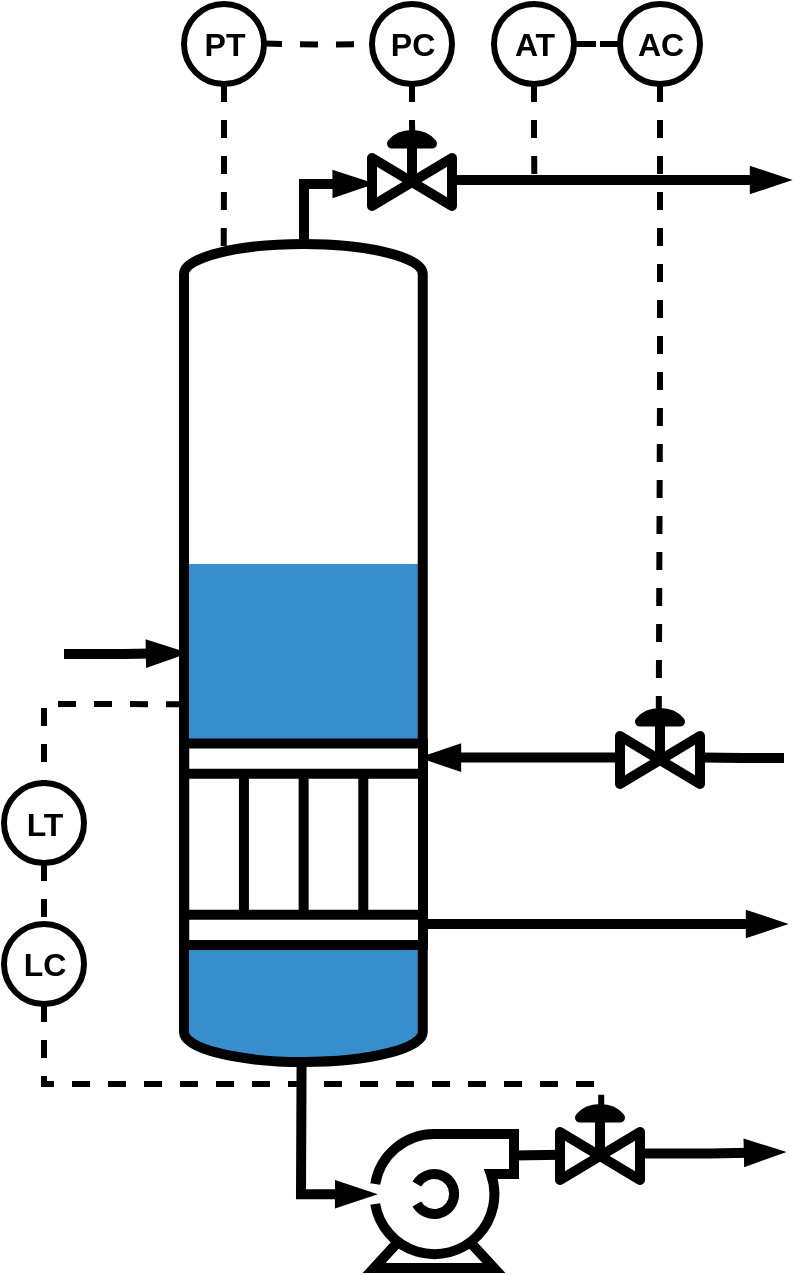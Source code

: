 <mxfile version="27.0.9" pages="2">
  <diagram name="Page-1" id="mZOD_tnza1Ey7wqmkClK">
    <mxGraphModel dx="1481" dy="1287" grid="1" gridSize="1" guides="1" tooltips="1" connect="1" arrows="1" fold="1" page="1" pageScale="1" pageWidth="827" pageHeight="1169" math="0" shadow="0">
      <root>
        <mxCell id="0" />
        <mxCell id="1" parent="0" />
        <mxCell id="ZpsFax3At80h3cH-HfD2-17" value="" style="verticalLabelPosition=bottom;outlineConnect=0;align=center;dashed=0;html=1;verticalAlign=top;shape=mxgraph.pid2misc.column;columnType=common;strokeWidth=5;fillColor=#388ECC;strokeColor=none;" parent="1" vertex="1">
          <mxGeometry x="300" y="500" width="119.37" height="239" as="geometry" />
        </mxCell>
        <mxCell id="ZpsFax3At80h3cH-HfD2-18" value="" style="rounded=1;whiteSpace=wrap;html=1;absoluteArcSize=1;arcSize=0;strokeWidth=5;fillColor=#388ECC;strokeColor=none;" parent="1" vertex="1">
          <mxGeometry x="300" y="490" width="120" height="30" as="geometry" />
        </mxCell>
        <mxCell id="ZpsFax3At80h3cH-HfD2-1" value="" style="verticalLabelPosition=bottom;outlineConnect=0;align=center;dashed=0;html=1;verticalAlign=top;shape=mxgraph.pid2misc.column;columnType=common;strokeWidth=5;fillColor=none;" parent="1" vertex="1">
          <mxGeometry x="300" y="330" width="119.37" height="409" as="geometry" />
        </mxCell>
        <mxCell id="mlmWYDQaAf5w4Bjc56NV-6" value="" style="endArrow=none;html=1;rounded=0;endFill=1;strokeWidth=5;exitX=0.998;exitY=0.16;exitDx=0;exitDy=0;exitPerimeter=0;entryX=0.025;entryY=0.683;entryDx=0;entryDy=0;entryPerimeter=0;startFill=0;" parent="1" source="ZpsFax3At80h3cH-HfD2-4" edge="1" target="ZpsFax3At80h3cH-HfD2-38">
          <mxGeometry width="50" height="50" relative="1" as="geometry">
            <mxPoint x="545.3" y="783.978" as="sourcePoint" />
            <mxPoint x="560" y="785" as="targetPoint" />
            <Array as="points" />
          </mxGeometry>
        </mxCell>
        <mxCell id="ZpsFax3At80h3cH-HfD2-3" value="" style="shape=mxgraph.pid.heat_exchangers.heat_exchanger_(straight_tubes);html=1;pointerEvents=1;align=center;verticalLabelPosition=bottom;verticalAlign=top;dashed=0;strokeWidth=5;rotation=90;" parent="1" vertex="1">
          <mxGeometry x="309.44" y="570.45" width="100.75" height="119.37" as="geometry" />
        </mxCell>
        <mxCell id="ZpsFax3At80h3cH-HfD2-4" value="" style="shape=mxgraph.pid.pumps.centrifugal_pump_1;html=1;pointerEvents=1;align=center;verticalLabelPosition=bottom;verticalAlign=top;dashed=0;strokeWidth=5;fillColor=none;" parent="1" vertex="1">
          <mxGeometry x="395" y="775" width="70" height="67" as="geometry" />
        </mxCell>
        <mxCell id="ZpsFax3At80h3cH-HfD2-6" value="" style="endArrow=blockThin;html=1;rounded=0;endFill=1;strokeWidth=5;entryX=0.07;entryY=0;entryDx=0;entryDy=0;entryPerimeter=0;edgeStyle=elbowEdgeStyle;exitX=-0.04;exitY=0.67;exitDx=0;exitDy=0;exitPerimeter=0;" parent="1" target="ZpsFax3At80h3cH-HfD2-3" edge="1" source="ZpsFax3At80h3cH-HfD2-29">
          <mxGeometry width="50" height="50" relative="1" as="geometry">
            <mxPoint x="560" y="587" as="sourcePoint" />
            <mxPoint x="423" y="544.72" as="targetPoint" />
          </mxGeometry>
        </mxCell>
        <mxCell id="ZpsFax3At80h3cH-HfD2-7" value="" style="endArrow=blockThin;html=1;rounded=0;endFill=1;strokeWidth=5;" parent="1" edge="1">
          <mxGeometry width="50" height="50" relative="1" as="geometry">
            <mxPoint x="419.37" y="670" as="sourcePoint" />
            <mxPoint x="600" y="670" as="targetPoint" />
            <Array as="points" />
          </mxGeometry>
        </mxCell>
        <mxCell id="ZpsFax3At80h3cH-HfD2-8" value="" style="endArrow=blockThin;html=1;rounded=0;endFill=1;strokeWidth=5;entryX=-0.006;entryY=0.45;entryDx=0;entryDy=0;entryPerimeter=0;" parent="1" source="ZpsFax3At80h3cH-HfD2-1" target="ZpsFax3At80h3cH-HfD2-4" edge="1">
          <mxGeometry width="50" height="50" relative="1" as="geometry">
            <mxPoint x="358" y="749.0" as="sourcePoint" />
            <mxPoint x="389.312" y="804.758" as="targetPoint" />
            <Array as="points">
              <mxPoint x="358.5" y="805.07" />
            </Array>
          </mxGeometry>
        </mxCell>
        <mxCell id="ZpsFax3At80h3cH-HfD2-10" value="" style="endArrow=blockThin;html=1;rounded=0;endFill=1;strokeWidth=5;entryX=-0.017;entryY=0.723;entryDx=0;entryDy=0;entryPerimeter=0;" parent="1" edge="1" target="ZpsFax3At80h3cH-HfD2-37">
          <mxGeometry width="50" height="50" relative="1" as="geometry">
            <mxPoint x="360" y="330" as="sourcePoint" />
            <mxPoint x="560" y="300" as="targetPoint" />
            <Array as="points">
              <mxPoint x="360" y="300" />
            </Array>
          </mxGeometry>
        </mxCell>
        <mxCell id="ZpsFax3At80h3cH-HfD2-19" value="" style="endArrow=blockThin;html=1;rounded=0;endFill=1;strokeWidth=5;edgeStyle=elbowEdgeStyle;" parent="1" target="ZpsFax3At80h3cH-HfD2-1" edge="1">
          <mxGeometry width="50" height="50" relative="1" as="geometry">
            <mxPoint x="240" y="535" as="sourcePoint" />
            <mxPoint x="110" y="440" as="targetPoint" />
          </mxGeometry>
        </mxCell>
        <mxCell id="ZpsFax3At80h3cH-HfD2-29" value="" style="verticalLabelPosition=bottom;align=center;html=1;verticalAlign=top;pointerEvents=1;dashed=0;shape=mxgraph.pid2valves.valve;valveType=gate;actuator=diaph;strokeWidth=5;fillColor=none;" parent="1" vertex="1">
          <mxGeometry x="518" y="560" width="40" height="40" as="geometry" />
        </mxCell>
        <mxCell id="ZpsFax3At80h3cH-HfD2-36" style="edgeStyle=orthogonalEdgeStyle;rounded=0;orthogonalLoop=1;jettySize=auto;html=1;exitX=0.5;exitY=1;exitDx=0;exitDy=0;exitPerimeter=0;fontFamily=Helvetica;fontSize=45;fontColor=default;endArrow=none;endFill=0;dashed=1;strokeWidth=3;" parent="1" source="ZpsFax3At80h3cH-HfD2-32" edge="1">
          <mxGeometry relative="1" as="geometry">
            <mxPoint x="475.2" y="300" as="targetPoint" />
          </mxGeometry>
        </mxCell>
        <mxCell id="ZpsFax3At80h3cH-HfD2-32" value="AT" style="dashed=0;outlineConnect=0;align=center;html=1;shape=mxgraph.pid.engines.electric_motor;fontSize=16;strokeColor=default;strokeWidth=3;verticalAlign=middle;fontFamily=Helvetica;fontColor=default;fillColor=none;fontStyle=1" parent="1" vertex="1">
          <mxGeometry x="455" y="210" width="40" height="40" as="geometry" />
        </mxCell>
        <mxCell id="ZpsFax3At80h3cH-HfD2-35" style="edgeStyle=orthogonalEdgeStyle;rounded=0;orthogonalLoop=1;jettySize=auto;html=1;exitX=0.5;exitY=1;exitDx=0;exitDy=0;exitPerimeter=0;fontFamily=Helvetica;fontSize=45;fontColor=default;entryX=0.485;entryY=0.06;entryDx=0;entryDy=0;entryPerimeter=0;endArrow=none;endFill=0;dashed=1;strokeWidth=3;" parent="1" source="ZpsFax3At80h3cH-HfD2-33" target="ZpsFax3At80h3cH-HfD2-29" edge="1">
          <mxGeometry relative="1" as="geometry">
            <mxPoint x="670" y="580" as="targetPoint" />
          </mxGeometry>
        </mxCell>
        <mxCell id="ZpsFax3At80h3cH-HfD2-33" value="AC" style="dashed=0;outlineConnect=0;align=center;html=1;shape=mxgraph.pid.engines.electric_motor;fontSize=16;strokeColor=default;strokeWidth=3;verticalAlign=middle;fontFamily=Helvetica;fontColor=default;fillColor=none;fontStyle=1" parent="1" vertex="1">
          <mxGeometry x="518" y="210" width="40" height="40" as="geometry" />
        </mxCell>
        <mxCell id="ZpsFax3At80h3cH-HfD2-34" style="edgeStyle=orthogonalEdgeStyle;rounded=0;orthogonalLoop=1;jettySize=auto;html=1;entryX=0;entryY=0.5;entryDx=0;entryDy=0;entryPerimeter=0;fontFamily=Helvetica;fontSize=45;fontColor=default;endArrow=none;endFill=0;dashed=1;strokeWidth=3;" parent="1" source="ZpsFax3At80h3cH-HfD2-32" target="ZpsFax3At80h3cH-HfD2-33" edge="1">
          <mxGeometry relative="1" as="geometry" />
        </mxCell>
        <mxCell id="ZpsFax3At80h3cH-HfD2-37" value="" style="verticalLabelPosition=bottom;align=center;html=1;verticalAlign=top;pointerEvents=1;dashed=0;shape=mxgraph.pid2valves.valve;valveType=gate;actuator=diaph;strokeWidth=5;fillColor=none;" parent="1" vertex="1">
          <mxGeometry x="394" y="271" width="40" height="40" as="geometry" />
        </mxCell>
        <mxCell id="ZpsFax3At80h3cH-HfD2-38" value="" style="verticalLabelPosition=bottom;align=center;html=1;verticalAlign=top;pointerEvents=1;dashed=0;shape=mxgraph.pid2valves.valve;valveType=gate;actuator=diaph;strokeWidth=5;" parent="1" vertex="1">
          <mxGeometry x="488" y="758" width="40" height="40" as="geometry" />
        </mxCell>
        <mxCell id="ZpsFax3At80h3cH-HfD2-39" style="edgeStyle=elbowEdgeStyle;rounded=0;orthogonalLoop=1;jettySize=auto;html=1;exitX=0.5;exitY=1;exitDx=0;exitDy=0;exitPerimeter=0;fontFamily=Helvetica;fontSize=45;fontColor=default;entryX=0.515;entryY=0.1;entryDx=0;entryDy=0;entryPerimeter=0;endArrow=none;endFill=0;dashed=1;strokeWidth=3;elbow=vertical;" parent="1" source="ZpsFax3At80h3cH-HfD2-42" target="ZpsFax3At80h3cH-HfD2-38" edge="1">
          <mxGeometry relative="1" as="geometry">
            <mxPoint x="130" y="1062" as="targetPoint" />
            <mxPoint x="221" y="750" as="sourcePoint" />
            <Array as="points">
              <mxPoint x="370" y="750" />
            </Array>
          </mxGeometry>
        </mxCell>
        <mxCell id="ZpsFax3At80h3cH-HfD2-40" value="PT" style="dashed=0;outlineConnect=0;align=center;html=1;shape=mxgraph.pid.engines.electric_motor;fontSize=16;strokeColor=default;strokeWidth=3;verticalAlign=middle;fontFamily=Helvetica;fontColor=default;fillColor=none;fontStyle=1" parent="1" vertex="1">
          <mxGeometry x="300" y="210" width="40" height="40" as="geometry" />
        </mxCell>
        <mxCell id="ZpsFax3At80h3cH-HfD2-41" value="PC" style="dashed=0;outlineConnect=0;align=center;html=1;shape=mxgraph.pid.engines.electric_motor;fontSize=16;strokeColor=default;strokeWidth=3;verticalAlign=middle;fontFamily=Helvetica;fontColor=default;fillColor=none;fontStyle=1" parent="1" vertex="1">
          <mxGeometry x="394" y="210" width="40" height="40" as="geometry" />
        </mxCell>
        <mxCell id="ZpsFax3At80h3cH-HfD2-42" value="LC" style="dashed=0;outlineConnect=0;align=center;html=1;shape=mxgraph.pid.engines.electric_motor;fontSize=16;strokeColor=default;strokeWidth=3;verticalAlign=middle;fontFamily=Helvetica;fontColor=default;fillColor=none;fontStyle=1" parent="1" vertex="1">
          <mxGeometry x="210" y="670" width="40" height="40" as="geometry" />
        </mxCell>
        <mxCell id="ZpsFax3At80h3cH-HfD2-43" value="LT" style="dashed=0;outlineConnect=0;align=center;html=1;shape=mxgraph.pid.engines.electric_motor;fontSize=16;strokeColor=default;strokeWidth=3;verticalAlign=middle;fontFamily=Helvetica;fontColor=default;fillColor=none;fontStyle=1" parent="1" vertex="1">
          <mxGeometry x="210" y="599.5" width="40" height="40" as="geometry" />
        </mxCell>
        <mxCell id="ZpsFax3At80h3cH-HfD2-44" style="edgeStyle=elbowEdgeStyle;rounded=0;orthogonalLoop=1;jettySize=auto;html=1;exitX=0.5;exitY=1;exitDx=0;exitDy=0;exitPerimeter=0;fontFamily=Helvetica;fontSize=45;fontColor=default;endArrow=none;endFill=0;dashed=1;strokeWidth=3;elbow=vertical;" parent="1" source="ZpsFax3At80h3cH-HfD2-43" edge="1">
          <mxGeometry relative="1" as="geometry">
            <mxPoint x="230" y="670" as="targetPoint" />
            <mxPoint x="240" y="720" as="sourcePoint" />
            <Array as="points" />
          </mxGeometry>
        </mxCell>
        <mxCell id="ZpsFax3At80h3cH-HfD2-45" style="edgeStyle=elbowEdgeStyle;rounded=0;orthogonalLoop=1;jettySize=auto;html=1;fontFamily=Helvetica;fontSize=45;fontColor=default;endArrow=none;endFill=0;dashed=1;strokeWidth=3;elbow=vertical;entryX=0.5;entryY=0;entryDx=0;entryDy=0;entryPerimeter=0;" parent="1" target="ZpsFax3At80h3cH-HfD2-43" edge="1">
          <mxGeometry relative="1" as="geometry">
            <mxPoint x="230" y="560" as="targetPoint" />
            <mxPoint x="300" y="560.1" as="sourcePoint" />
            <Array as="points">
              <mxPoint x="270" y="560" />
            </Array>
          </mxGeometry>
        </mxCell>
        <mxCell id="ZpsFax3At80h3cH-HfD2-46" style="edgeStyle=orthogonalEdgeStyle;rounded=0;orthogonalLoop=1;jettySize=auto;html=1;fontFamily=Helvetica;fontSize=45;fontColor=default;endArrow=none;endFill=0;dashed=1;strokeWidth=3;entryX=0;entryY=0.5;entryDx=0;entryDy=0;entryPerimeter=0;" parent="1" target="ZpsFax3At80h3cH-HfD2-41" edge="1">
          <mxGeometry relative="1" as="geometry">
            <mxPoint x="340" y="229.8" as="sourcePoint" />
            <mxPoint x="350" y="230" as="targetPoint" />
          </mxGeometry>
        </mxCell>
        <mxCell id="ZpsFax3At80h3cH-HfD2-47" style="edgeStyle=orthogonalEdgeStyle;rounded=0;orthogonalLoop=1;jettySize=auto;html=1;entryX=0.505;entryY=0.125;entryDx=0;entryDy=0;entryPerimeter=0;fontFamily=Helvetica;fontSize=45;fontColor=default;dashed=1;strokeColor=default;strokeWidth=3;align=center;verticalAlign=middle;labelBackgroundColor=default;endArrow=none;endFill=0;" parent="1" source="ZpsFax3At80h3cH-HfD2-41" target="ZpsFax3At80h3cH-HfD2-37" edge="1">
          <mxGeometry relative="1" as="geometry" />
        </mxCell>
        <mxCell id="ZpsFax3At80h3cH-HfD2-48" style="edgeStyle=orthogonalEdgeStyle;rounded=0;orthogonalLoop=1;jettySize=auto;html=1;exitX=0.5;exitY=1;exitDx=0;exitDy=0;exitPerimeter=0;entryX=0.327;entryY=0.183;entryDx=0;entryDy=0;entryPerimeter=0;fontFamily=Helvetica;fontSize=45;fontColor=default;dashed=1;strokeColor=default;strokeWidth=3;align=center;verticalAlign=middle;labelBackgroundColor=default;endArrow=none;endFill=0;" parent="1" source="ZpsFax3At80h3cH-HfD2-40" edge="1">
          <mxGeometry relative="1" as="geometry">
            <mxPoint x="370" y="273" as="sourcePoint" />
            <mxPoint x="319.85" y="332.93" as="targetPoint" />
          </mxGeometry>
        </mxCell>
        <mxCell id="AismXlsVfGaHcBrLEp7s-4" value="" style="endArrow=none;html=1;rounded=0;endFill=1;strokeWidth=5;entryX=1.02;entryY=0.67;entryDx=0;entryDy=0;entryPerimeter=0;edgeStyle=elbowEdgeStyle;startFill=0;" edge="1" parent="1" target="ZpsFax3At80h3cH-HfD2-29">
          <mxGeometry width="50" height="50" relative="1" as="geometry">
            <mxPoint x="600" y="587" as="sourcePoint" />
            <mxPoint x="572" y="585" as="targetPoint" />
          </mxGeometry>
        </mxCell>
        <mxCell id="AismXlsVfGaHcBrLEp7s-5" value="" style="endArrow=blockThin;html=1;rounded=0;endFill=1;strokeWidth=5;exitX=1.019;exitY=0.67;exitDx=0;exitDy=0;exitPerimeter=0;edgeStyle=orthogonalEdgeStyle;" edge="1" parent="1" source="ZpsFax3At80h3cH-HfD2-38">
          <mxGeometry width="50" height="50" relative="1" as="geometry">
            <mxPoint x="538" y="777" as="sourcePoint" />
            <mxPoint x="599" y="784" as="targetPoint" />
          </mxGeometry>
        </mxCell>
        <mxCell id="AismXlsVfGaHcBrLEp7s-9" value="" style="endArrow=blockThin;html=1;rounded=0;endFill=1;strokeWidth=5;edgeStyle=orthogonalEdgeStyle;" edge="1" parent="1">
          <mxGeometry width="50" height="50" relative="1" as="geometry">
            <mxPoint x="435" y="298" as="sourcePoint" />
            <mxPoint x="602" y="298" as="targetPoint" />
          </mxGeometry>
        </mxCell>
      </root>
    </mxGraphModel>
  </diagram>
  <diagram id="GO1eHlt-Fpxj6D1RMlmo" name="Page-2">
    <mxGraphModel dx="1054" dy="921" grid="1" gridSize="10" guides="1" tooltips="1" connect="1" arrows="1" fold="1" page="1" pageScale="1" pageWidth="827" pageHeight="1169" math="0" shadow="0">
      <root>
        <mxCell id="0" />
        <mxCell id="1" parent="0" />
        <mxCell id="EBZ6xiLnmezBSp0kUDlZ-1" value="" style="verticalLabelPosition=bottom;outlineConnect=0;align=center;dashed=0;html=1;verticalAlign=top;shape=mxgraph.pid2misc.column;columnType=fluid;strokeColor=default;strokeWidth=5;fontFamily=Helvetica;fontSize=45;fontColor=default;fillColor=default;" vertex="1" parent="1">
          <mxGeometry x="320" y="200" width="120" height="500" as="geometry" />
        </mxCell>
        <mxCell id="Lr7PV6MX0AsS87vuUVeT-1" value="" style="endArrow=blockThin;html=1;rounded=0;endFill=1;strokeWidth=5;edgeStyle=elbowEdgeStyle;" edge="1" parent="1">
          <mxGeometry width="50" height="50" relative="1" as="geometry">
            <mxPoint x="379.76" y="755" as="sourcePoint" />
            <mxPoint x="379.76" y="700" as="targetPoint" />
          </mxGeometry>
        </mxCell>
        <mxCell id="Lr7PV6MX0AsS87vuUVeT-3" value="" style="endArrow=blockThin;html=1;rounded=0;endFill=1;strokeWidth=5;edgeStyle=elbowEdgeStyle;" edge="1" parent="1">
          <mxGeometry width="50" height="50" relative="1" as="geometry">
            <mxPoint x="379.95" y="200" as="sourcePoint" />
            <mxPoint x="379.95" y="145" as="targetPoint" />
          </mxGeometry>
        </mxCell>
        <mxCell id="Lr7PV6MX0AsS87vuUVeT-4" value="&lt;font face=&quot;IBM Plex sans&quot;&gt;&lt;b&gt;T&lt;sub&gt;out&lt;/sub&gt;&lt;/b&gt;&lt;/font&gt;" style="text;html=1;align=center;verticalAlign=middle;resizable=0;points=[];autosize=1;strokeColor=none;fillColor=none;fontFamily=Helvetica;fontSize=45;fontColor=default;" vertex="1" parent="1">
          <mxGeometry x="390" y="110" width="110" height="80" as="geometry" />
        </mxCell>
        <mxCell id="Lr7PV6MX0AsS87vuUVeT-5" value="&lt;font face=&quot;IBM Plex sans&quot;&gt;&lt;b&gt;T&lt;span style=&quot;font-size: 37.5px;&quot;&gt;&lt;sub&gt;in&lt;/sub&gt;&lt;/span&gt;&lt;/b&gt;&lt;/font&gt;" style="text;html=1;align=center;verticalAlign=middle;resizable=0;points=[];autosize=1;strokeColor=none;fillColor=none;fontFamily=Helvetica;fontSize=45;fontColor=default;" vertex="1" parent="1">
          <mxGeometry x="415" y="715" width="80" height="70" as="geometry" />
        </mxCell>
      </root>
    </mxGraphModel>
  </diagram>
</mxfile>
